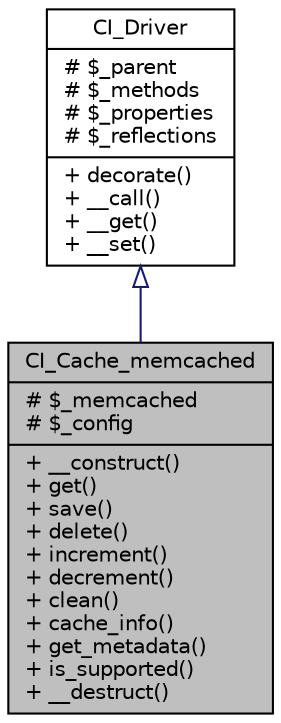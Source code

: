 digraph "CI_Cache_memcached"
{
 // LATEX_PDF_SIZE
  edge [fontname="Helvetica",fontsize="10",labelfontname="Helvetica",labelfontsize="10"];
  node [fontname="Helvetica",fontsize="10",shape=record];
  Node2 [label="{CI_Cache_memcached\n|# $_memcached\l# $_config\l|+ __construct()\l+ get()\l+ save()\l+ delete()\l+ increment()\l+ decrement()\l+ clean()\l+ cache_info()\l+ get_metadata()\l+ is_supported()\l+ __destruct()\l}",height=0.2,width=0.4,color="black", fillcolor="grey75", style="filled", fontcolor="black",tooltip=" "];
  Node3 -> Node2 [dir="back",color="midnightblue",fontsize="10",style="solid",arrowtail="onormal",fontname="Helvetica"];
  Node3 [label="{CI_Driver\n|# $_parent\l# $_methods\l# $_properties\l# $_reflections\l|+ decorate()\l+ __call()\l+ __get()\l+ __set()\l}",height=0.2,width=0.4,color="black", fillcolor="white", style="filled",URL="$class_c_i___driver.html",tooltip=" "];
}
